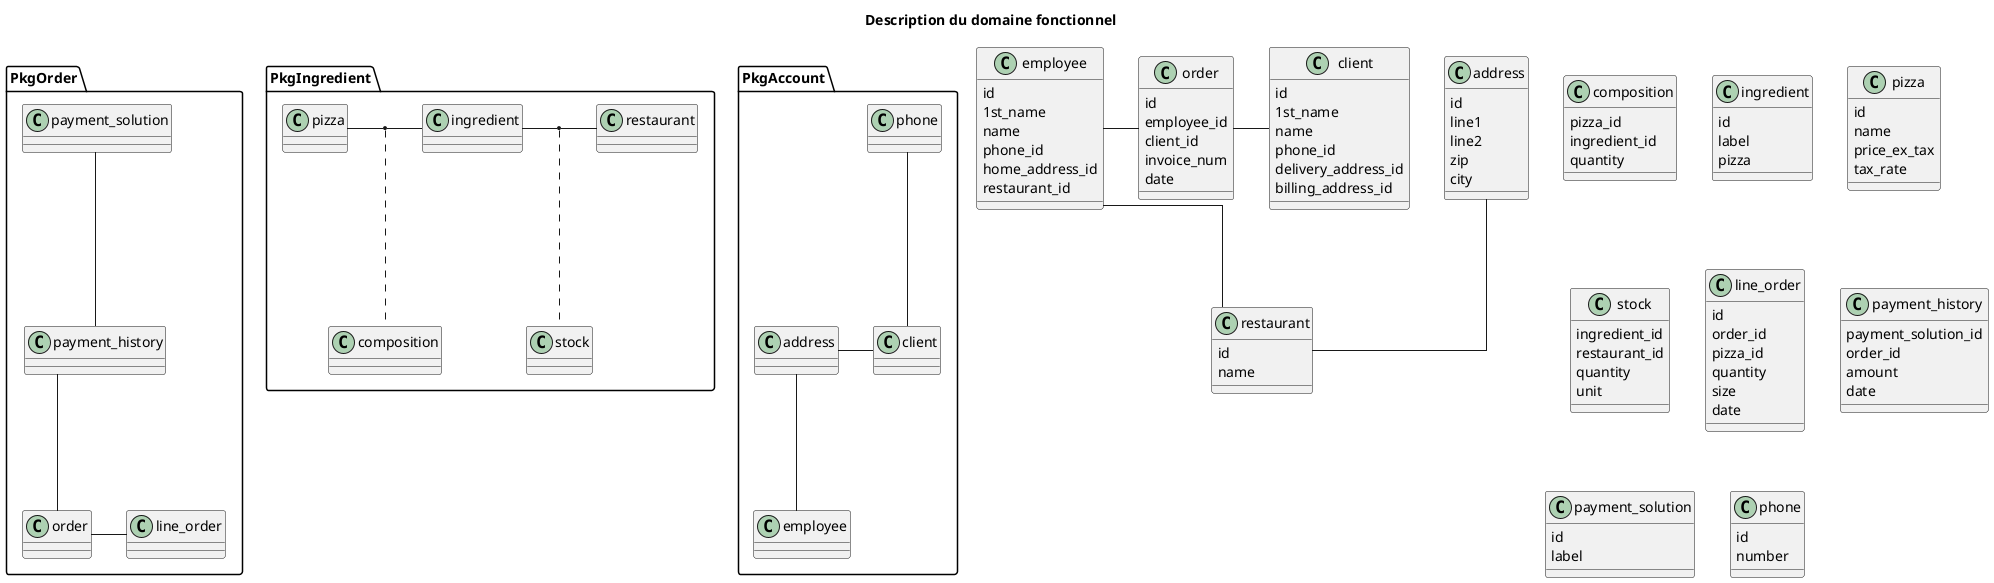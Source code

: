 @startuml

title Description du domaine fonctionnel

/' = = = = = = = STYLE = = = = = = = '/
' skinparam monochrome true
skinparam linetype ortho

!define table(x) class x << (T,#FFAAAA) >>
!define primary_key(x) <b>PK: x</b>
!define foreign_key(x,reference) <b>FK: </b>x

/' = = = = = = = CLASSE = = = = = = = '/
package PkgOrder {
    class line_order
    class order
    class payment_history
    class payment_solution

    line_order -left- order
    order -up- payment_history
    payment_solution -down- payment_history
}

package PkgIngredient {
    class composition
    class ingredient
    class pizza
    class restaurant
    class stock

    ingredient - restaurant
    (ingredient, restaurant) .. stock

    pizza - ingredient
    (pizza, ingredient) .. composition
}

package PkgAccount {
    class address
    class client
    class employee
    class phone

    client -up- phone
    client -left-  address
    address -down- employee
}

/' = = = = = = = ATTRIBUTE = = = = = = = '/

/' - - PkgIngredient - - '/

class composition {
    pizza_id
    ingredient_id
    quantity
}

class ingredient {
    id
    label
    pizza
}

class pizza {
    id
    name
    price_ex_tax
    tax_rate
}

class restaurant {
    id
    name
}

class stock {
    ingredient_id
    restaurant_id
    quantity
    unit
}

/' - - PkgOrder - - '/

class line_order {
    id
    order_id
    pizza_id
    quantity
    size
    date
}

class order {
    id
    employee_id
    client_id
    invoice_num
    date
}

class payment_history {
    payment_solution_id
    order_id
    amount
    date
}

class payment_solution {
    id
    label
}

/' - - PkgAccount - - '/

class address {
    id
    line1
    line2
    zip
    city
}

class client {
    id
    1st_name
    name
    phone_id
    delivery_address_id
    billing_address_id
}

class employee {
    id
    1st_name
    name
    phone_id
    home_address_id
    restaurant_id
}

class phone {
    id
    number
}


/' = = = = = = = RELATION INTER PKG = = = = = = = '/
employee - order
order - client
address -- restaurant
employee -- restaurant

@enduml
